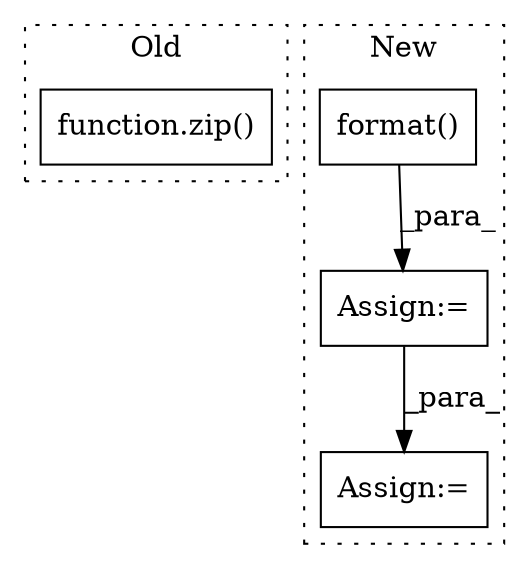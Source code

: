 digraph G {
subgraph cluster0 {
1 [label="function.zip()" a="75" s="5606,5629" l="4,1" shape="box"];
label = "Old";
style="dotted";
}
subgraph cluster1 {
2 [label="format()" a="75" s="6560,6606" l="38,1" shape="box"];
3 [label="Assign:=" a="68" s="6891" l="3" shape="box"];
4 [label="Assign:=" a="68" s="6527" l="3" shape="box"];
label = "New";
style="dotted";
}
2 -> 4 [label="_para_"];
4 -> 3 [label="_para_"];
}